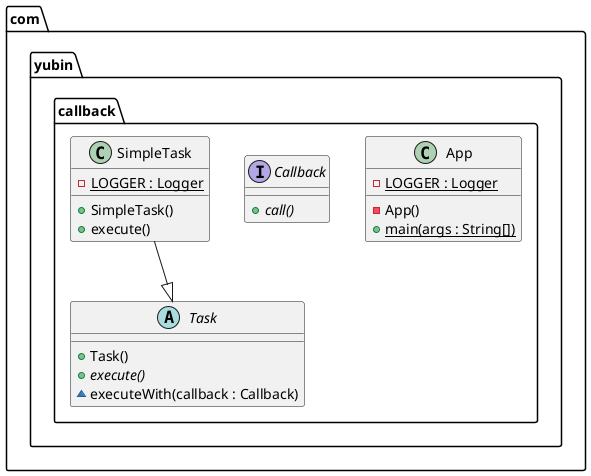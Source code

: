 @startuml
package com.yubin.callback {
  class App {
    - LOGGER : Logger {static}
    - App()
    + main(args : String[]) {static}
  }
  interface Callback {
    + call() {abstract}
  }
  class SimpleTask {
    - LOGGER : Logger {static}
    + SimpleTask()
    + execute()
  }
  abstract class Task {
    + Task()
    + execute() {abstract}
    ~ executeWith(callback : Callback)
  }
}
SimpleTask --|> Task
@enduml